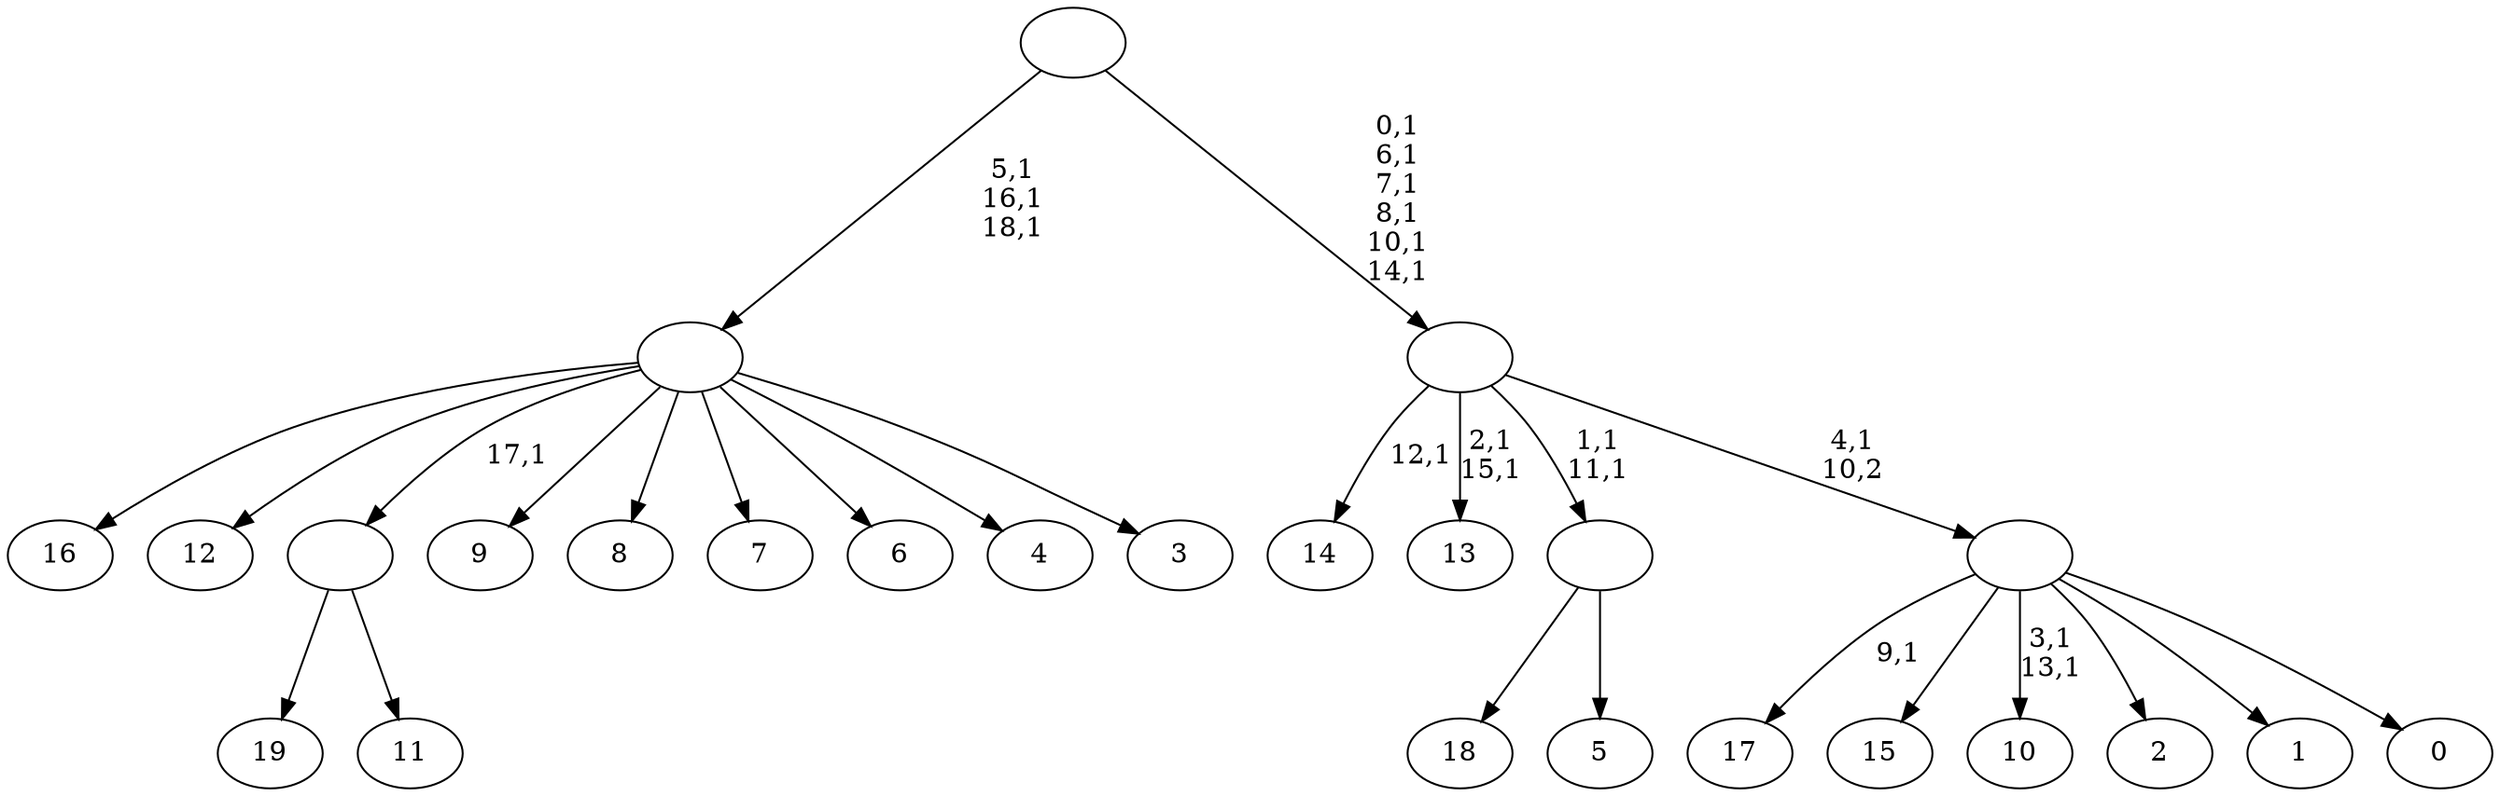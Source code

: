 digraph T {
	39 [label="19"]
	38 [label="18"]
	37 [label="17"]
	35 [label="16"]
	34 [label="15"]
	33 [label="14"]
	31 [label="13"]
	28 [label="12"]
	27 [label="11"]
	26 [label=""]
	25 [label="10"]
	22 [label="9"]
	21 [label="8"]
	20 [label="7"]
	19 [label="6"]
	18 [label="5"]
	17 [label=""]
	15 [label="4"]
	14 [label="3"]
	13 [label=""]
	10 [label="2"]
	9 [label="1"]
	8 [label="0"]
	7 [label=""]
	6 [label=""]
	0 [label=""]
	26 -> 39 [label=""]
	26 -> 27 [label=""]
	17 -> 38 [label=""]
	17 -> 18 [label=""]
	13 -> 35 [label=""]
	13 -> 28 [label=""]
	13 -> 26 [label="17,1"]
	13 -> 22 [label=""]
	13 -> 21 [label=""]
	13 -> 20 [label=""]
	13 -> 19 [label=""]
	13 -> 15 [label=""]
	13 -> 14 [label=""]
	7 -> 25 [label="3,1\n13,1"]
	7 -> 37 [label="9,1"]
	7 -> 34 [label=""]
	7 -> 10 [label=""]
	7 -> 9 [label=""]
	7 -> 8 [label=""]
	6 -> 17 [label="1,1\n11,1"]
	6 -> 31 [label="2,1\n15,1"]
	6 -> 33 [label="12,1"]
	6 -> 7 [label="4,1\n10,2"]
	0 -> 6 [label="0,1\n6,1\n7,1\n8,1\n10,1\n14,1"]
	0 -> 13 [label="5,1\n16,1\n18,1"]
}
